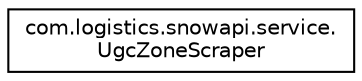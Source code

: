 digraph "Graphical Class Hierarchy"
{
 // LATEX_PDF_SIZE
  edge [fontname="Helvetica",fontsize="10",labelfontname="Helvetica",labelfontsize="10"];
  node [fontname="Helvetica",fontsize="10",shape=record];
  rankdir="LR";
  Node0 [label="com.logistics.snowapi.service.\lUgcZoneScraper",height=0.2,width=0.4,color="black", fillcolor="white", style="filled",URL="$classcom_1_1logistics_1_1snowapi_1_1service_1_1UgcZoneScraper.html",tooltip=" "];
}
